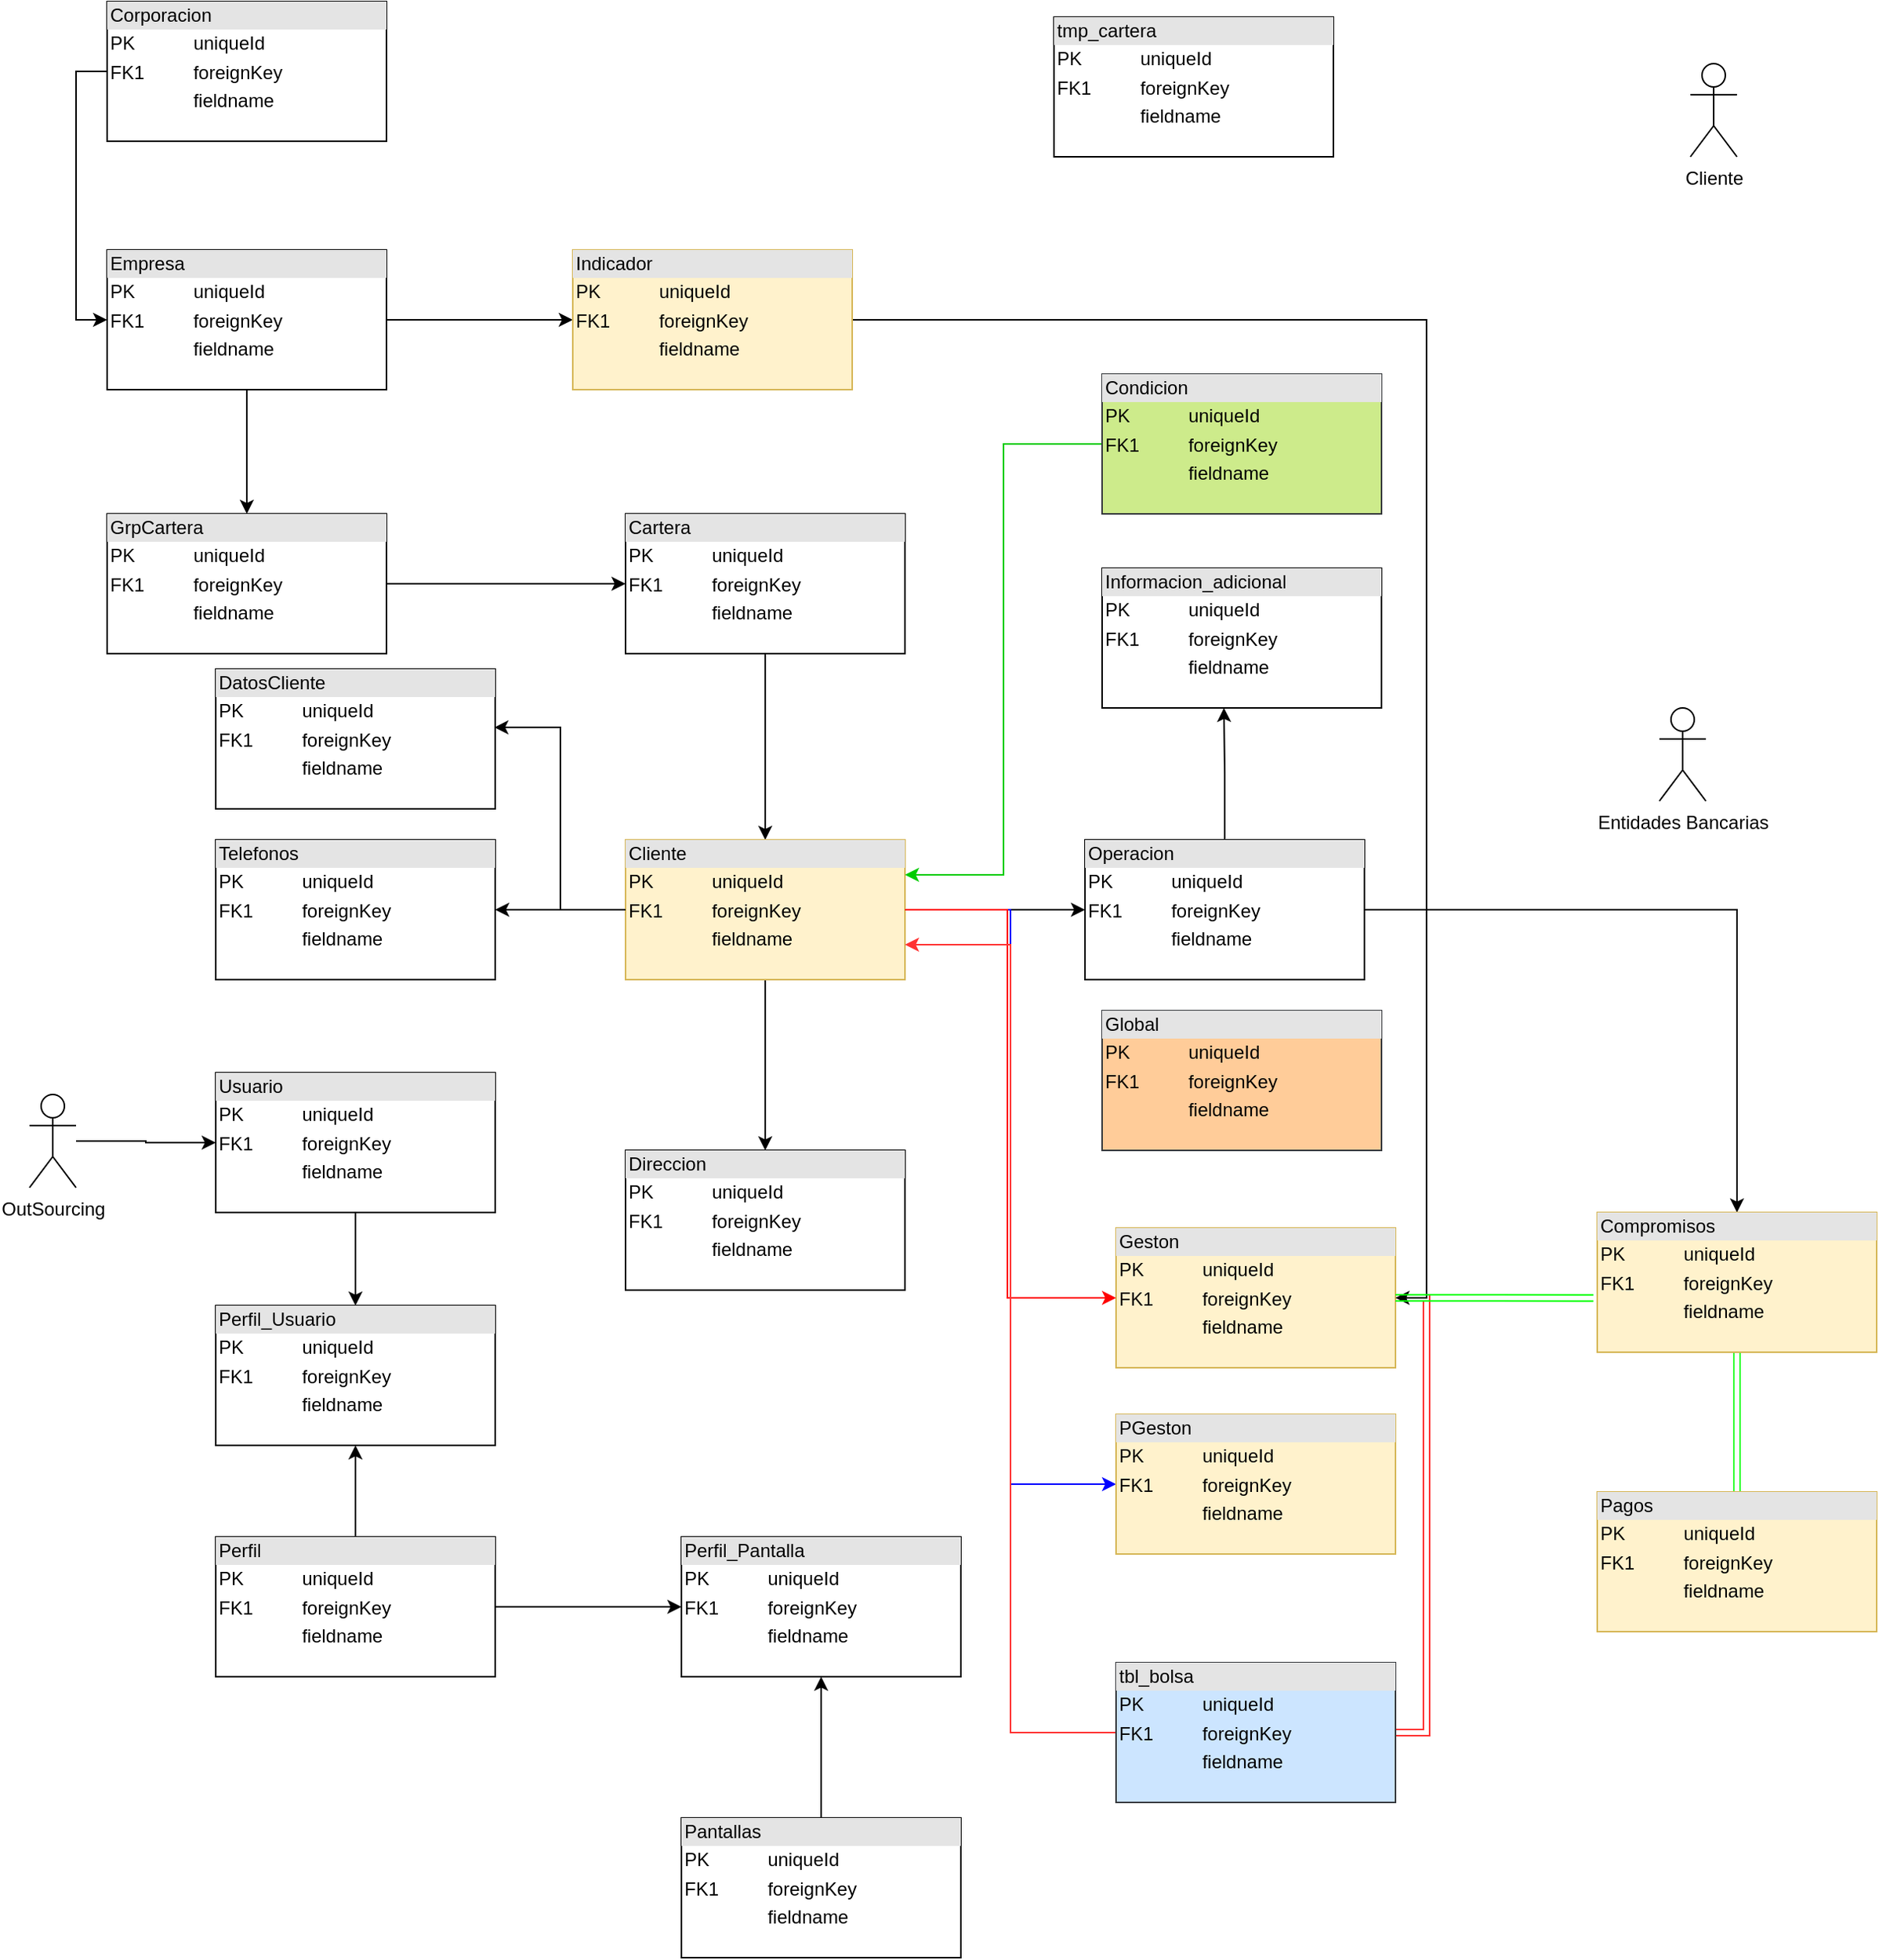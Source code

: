 <mxfile version="26.0.9">
  <diagram name="Página-1" id="UNjyCYZtDN3-aZsN56v5">
    <mxGraphModel dx="2333" dy="1611" grid="1" gridSize="10" guides="1" tooltips="1" connect="1" arrows="1" fold="1" page="1" pageScale="1" pageWidth="827" pageHeight="1169" math="0" shadow="0">
      <root>
        <mxCell id="0" />
        <mxCell id="1" parent="0" />
        <mxCell id="6O_i7i7EgVCc_vlucFcB-1" style="edgeStyle=orthogonalEdgeStyle;rounded=0;orthogonalLoop=1;jettySize=auto;html=1;entryX=0;entryY=0.5;entryDx=0;entryDy=0;" edge="1" parent="1" source="6O_i7i7EgVCc_vlucFcB-2" target="6O_i7i7EgVCc_vlucFcB-5">
          <mxGeometry relative="1" as="geometry">
            <Array as="points">
              <mxPoint x="60" y="175" />
              <mxPoint x="60" y="335" />
            </Array>
          </mxGeometry>
        </mxCell>
        <mxCell id="6O_i7i7EgVCc_vlucFcB-2" value="&lt;div style=&quot;box-sizing: border-box; width: 100%; background: rgb(228, 228, 228); padding: 2px;&quot;&gt;Corporacion&lt;/div&gt;&lt;table style=&quot;width:100%;font-size:1em;&quot; cellpadding=&quot;2&quot; cellspacing=&quot;0&quot;&gt;&lt;tbody&gt;&lt;tr&gt;&lt;td&gt;PK&lt;/td&gt;&lt;td&gt;uniqueId&lt;/td&gt;&lt;/tr&gt;&lt;tr&gt;&lt;td&gt;FK1&lt;/td&gt;&lt;td&gt;foreignKey&lt;/td&gt;&lt;/tr&gt;&lt;tr&gt;&lt;td&gt;&lt;/td&gt;&lt;td&gt;fieldname&lt;/td&gt;&lt;/tr&gt;&lt;/tbody&gt;&lt;/table&gt;" style="verticalAlign=top;align=left;overflow=fill;html=1;whiteSpace=wrap;" vertex="1" parent="1">
          <mxGeometry x="80" y="130" width="180" height="90" as="geometry" />
        </mxCell>
        <mxCell id="6O_i7i7EgVCc_vlucFcB-3" style="edgeStyle=orthogonalEdgeStyle;rounded=0;orthogonalLoop=1;jettySize=auto;html=1;" edge="1" parent="1" source="6O_i7i7EgVCc_vlucFcB-5" target="6O_i7i7EgVCc_vlucFcB-9">
          <mxGeometry relative="1" as="geometry" />
        </mxCell>
        <mxCell id="6O_i7i7EgVCc_vlucFcB-4" style="edgeStyle=orthogonalEdgeStyle;rounded=0;orthogonalLoop=1;jettySize=auto;html=1;entryX=0;entryY=0.5;entryDx=0;entryDy=0;" edge="1" parent="1" source="6O_i7i7EgVCc_vlucFcB-5" target="6O_i7i7EgVCc_vlucFcB-41">
          <mxGeometry relative="1" as="geometry" />
        </mxCell>
        <mxCell id="6O_i7i7EgVCc_vlucFcB-5" value="&lt;div style=&quot;box-sizing: border-box; width: 100%; background: rgb(228, 228, 228); padding: 2px;&quot;&gt;Empresa&lt;/div&gt;&lt;table style=&quot;width:100%;font-size:1em;&quot; cellpadding=&quot;2&quot; cellspacing=&quot;0&quot;&gt;&lt;tbody&gt;&lt;tr&gt;&lt;td&gt;PK&lt;/td&gt;&lt;td&gt;uniqueId&lt;/td&gt;&lt;/tr&gt;&lt;tr&gt;&lt;td&gt;FK1&lt;/td&gt;&lt;td&gt;foreignKey&lt;/td&gt;&lt;/tr&gt;&lt;tr&gt;&lt;td&gt;&lt;/td&gt;&lt;td&gt;fieldname&lt;/td&gt;&lt;/tr&gt;&lt;/tbody&gt;&lt;/table&gt;" style="verticalAlign=top;align=left;overflow=fill;html=1;whiteSpace=wrap;" vertex="1" parent="1">
          <mxGeometry x="80" y="290" width="180" height="90" as="geometry" />
        </mxCell>
        <mxCell id="6O_i7i7EgVCc_vlucFcB-6" style="edgeStyle=orthogonalEdgeStyle;rounded=0;orthogonalLoop=1;jettySize=auto;html=1;" edge="1" parent="1" source="6O_i7i7EgVCc_vlucFcB-7" target="6O_i7i7EgVCc_vlucFcB-14">
          <mxGeometry relative="1" as="geometry" />
        </mxCell>
        <mxCell id="6O_i7i7EgVCc_vlucFcB-7" value="&lt;div style=&quot;box-sizing: border-box; width: 100%; background: rgb(228, 228, 228); padding: 2px;&quot;&gt;Cartera&lt;/div&gt;&lt;table style=&quot;width:100%;font-size:1em;&quot; cellpadding=&quot;2&quot; cellspacing=&quot;0&quot;&gt;&lt;tbody&gt;&lt;tr&gt;&lt;td&gt;PK&lt;/td&gt;&lt;td&gt;uniqueId&lt;/td&gt;&lt;/tr&gt;&lt;tr&gt;&lt;td&gt;FK1&lt;/td&gt;&lt;td&gt;foreignKey&lt;/td&gt;&lt;/tr&gt;&lt;tr&gt;&lt;td&gt;&lt;/td&gt;&lt;td&gt;fieldname&lt;/td&gt;&lt;/tr&gt;&lt;/tbody&gt;&lt;/table&gt;" style="verticalAlign=top;align=left;overflow=fill;html=1;whiteSpace=wrap;" vertex="1" parent="1">
          <mxGeometry x="414" y="460" width="180" height="90" as="geometry" />
        </mxCell>
        <mxCell id="6O_i7i7EgVCc_vlucFcB-8" style="edgeStyle=orthogonalEdgeStyle;rounded=0;orthogonalLoop=1;jettySize=auto;html=1;entryX=0;entryY=0.5;entryDx=0;entryDy=0;" edge="1" parent="1" source="6O_i7i7EgVCc_vlucFcB-9" target="6O_i7i7EgVCc_vlucFcB-7">
          <mxGeometry relative="1" as="geometry" />
        </mxCell>
        <mxCell id="6O_i7i7EgVCc_vlucFcB-9" value="&lt;div style=&quot;box-sizing: border-box; width: 100%; background: rgb(228, 228, 228); padding: 2px;&quot;&gt;GrpCartera&lt;/div&gt;&lt;table style=&quot;width:100%;font-size:1em;&quot; cellpadding=&quot;2&quot; cellspacing=&quot;0&quot;&gt;&lt;tbody&gt;&lt;tr&gt;&lt;td&gt;PK&lt;/td&gt;&lt;td&gt;uniqueId&lt;/td&gt;&lt;/tr&gt;&lt;tr&gt;&lt;td&gt;FK1&lt;/td&gt;&lt;td&gt;foreignKey&lt;/td&gt;&lt;/tr&gt;&lt;tr&gt;&lt;td&gt;&lt;/td&gt;&lt;td&gt;fieldname&lt;/td&gt;&lt;/tr&gt;&lt;/tbody&gt;&lt;/table&gt;" style="verticalAlign=top;align=left;overflow=fill;html=1;whiteSpace=wrap;" vertex="1" parent="1">
          <mxGeometry x="80" y="460" width="180" height="90" as="geometry" />
        </mxCell>
        <mxCell id="6O_i7i7EgVCc_vlucFcB-10" style="edgeStyle=orthogonalEdgeStyle;rounded=0;orthogonalLoop=1;jettySize=auto;html=1;entryX=1;entryY=0.5;entryDx=0;entryDy=0;" edge="1" parent="1" source="6O_i7i7EgVCc_vlucFcB-14" target="6O_i7i7EgVCc_vlucFcB-17">
          <mxGeometry relative="1" as="geometry" />
        </mxCell>
        <mxCell id="6O_i7i7EgVCc_vlucFcB-11" style="edgeStyle=orthogonalEdgeStyle;rounded=0;orthogonalLoop=1;jettySize=auto;html=1;entryX=0;entryY=0.5;entryDx=0;entryDy=0;" edge="1" parent="1" source="6O_i7i7EgVCc_vlucFcB-14" target="6O_i7i7EgVCc_vlucFcB-16">
          <mxGeometry relative="1" as="geometry" />
        </mxCell>
        <mxCell id="6O_i7i7EgVCc_vlucFcB-12" style="edgeStyle=orthogonalEdgeStyle;rounded=0;orthogonalLoop=1;jettySize=auto;html=1;entryX=0.5;entryY=0;entryDx=0;entryDy=0;" edge="1" parent="1" source="6O_i7i7EgVCc_vlucFcB-14" target="6O_i7i7EgVCc_vlucFcB-18">
          <mxGeometry relative="1" as="geometry" />
        </mxCell>
        <mxCell id="6O_i7i7EgVCc_vlucFcB-13" style="edgeStyle=orthogonalEdgeStyle;rounded=0;orthogonalLoop=1;jettySize=auto;html=1;entryX=0;entryY=0.5;entryDx=0;entryDy=0;strokeColor=#0000FF;" edge="1" parent="1" source="6O_i7i7EgVCc_vlucFcB-14" target="6O_i7i7EgVCc_vlucFcB-49">
          <mxGeometry relative="1" as="geometry" />
        </mxCell>
        <mxCell id="6O_i7i7EgVCc_vlucFcB-14" value="&lt;div style=&quot;box-sizing: border-box; width: 100%; background: rgb(228, 228, 228); padding: 2px;&quot;&gt;Cliente&lt;/div&gt;&lt;table style=&quot;width:100%;font-size:1em;&quot; cellpadding=&quot;2&quot; cellspacing=&quot;0&quot;&gt;&lt;tbody&gt;&lt;tr&gt;&lt;td&gt;PK&lt;/td&gt;&lt;td&gt;uniqueId&lt;/td&gt;&lt;/tr&gt;&lt;tr&gt;&lt;td&gt;FK1&lt;/td&gt;&lt;td&gt;foreignKey&lt;/td&gt;&lt;/tr&gt;&lt;tr&gt;&lt;td&gt;&lt;/td&gt;&lt;td&gt;fieldname&lt;/td&gt;&lt;/tr&gt;&lt;/tbody&gt;&lt;/table&gt;" style="verticalAlign=top;align=left;overflow=fill;html=1;whiteSpace=wrap;fillColor=#fff2cc;strokeColor=#d6b656;" vertex="1" parent="1">
          <mxGeometry x="414" y="670" width="180" height="90" as="geometry" />
        </mxCell>
        <mxCell id="6O_i7i7EgVCc_vlucFcB-15" style="edgeStyle=orthogonalEdgeStyle;rounded=0;orthogonalLoop=1;jettySize=auto;html=1;entryX=0.5;entryY=0;entryDx=0;entryDy=0;" edge="1" parent="1" source="6O_i7i7EgVCc_vlucFcB-16" target="6O_i7i7EgVCc_vlucFcB-45">
          <mxGeometry relative="1" as="geometry" />
        </mxCell>
        <mxCell id="6O_i7i7EgVCc_vlucFcB-16" value="&lt;div style=&quot;box-sizing: border-box; width: 100%; background: rgb(228, 228, 228); padding: 2px;&quot;&gt;Operacion&lt;/div&gt;&lt;table style=&quot;width:100%;font-size:1em;&quot; cellpadding=&quot;2&quot; cellspacing=&quot;0&quot;&gt;&lt;tbody&gt;&lt;tr&gt;&lt;td&gt;PK&lt;/td&gt;&lt;td&gt;uniqueId&lt;/td&gt;&lt;/tr&gt;&lt;tr&gt;&lt;td&gt;FK1&lt;/td&gt;&lt;td&gt;foreignKey&lt;/td&gt;&lt;/tr&gt;&lt;tr&gt;&lt;td&gt;&lt;/td&gt;&lt;td&gt;fieldname&lt;/td&gt;&lt;/tr&gt;&lt;/tbody&gt;&lt;/table&gt;" style="verticalAlign=top;align=left;overflow=fill;html=1;whiteSpace=wrap;" vertex="1" parent="1">
          <mxGeometry x="710" y="670" width="180" height="90" as="geometry" />
        </mxCell>
        <mxCell id="6O_i7i7EgVCc_vlucFcB-17" value="&lt;div style=&quot;box-sizing: border-box; width: 100%; background: rgb(228, 228, 228); padding: 2px;&quot;&gt;Telefonos&lt;/div&gt;&lt;table style=&quot;width:100%;font-size:1em;&quot; cellpadding=&quot;2&quot; cellspacing=&quot;0&quot;&gt;&lt;tbody&gt;&lt;tr&gt;&lt;td&gt;PK&lt;/td&gt;&lt;td&gt;uniqueId&lt;/td&gt;&lt;/tr&gt;&lt;tr&gt;&lt;td&gt;FK1&lt;/td&gt;&lt;td&gt;foreignKey&lt;/td&gt;&lt;/tr&gt;&lt;tr&gt;&lt;td&gt;&lt;/td&gt;&lt;td&gt;fieldname&lt;/td&gt;&lt;/tr&gt;&lt;/tbody&gt;&lt;/table&gt;" style="verticalAlign=top;align=left;overflow=fill;html=1;whiteSpace=wrap;" vertex="1" parent="1">
          <mxGeometry x="150" y="670" width="180" height="90" as="geometry" />
        </mxCell>
        <mxCell id="6O_i7i7EgVCc_vlucFcB-18" value="&lt;div style=&quot;box-sizing: border-box; width: 100%; background: rgb(228, 228, 228); padding: 2px;&quot;&gt;Direccion&lt;/div&gt;&lt;table style=&quot;width:100%;font-size:1em;&quot; cellpadding=&quot;2&quot; cellspacing=&quot;0&quot;&gt;&lt;tbody&gt;&lt;tr&gt;&lt;td&gt;PK&lt;/td&gt;&lt;td&gt;uniqueId&lt;/td&gt;&lt;/tr&gt;&lt;tr&gt;&lt;td&gt;FK1&lt;/td&gt;&lt;td&gt;foreignKey&lt;/td&gt;&lt;/tr&gt;&lt;tr&gt;&lt;td&gt;&lt;/td&gt;&lt;td&gt;fieldname&lt;/td&gt;&lt;/tr&gt;&lt;/tbody&gt;&lt;/table&gt;" style="verticalAlign=top;align=left;overflow=fill;html=1;whiteSpace=wrap;" vertex="1" parent="1">
          <mxGeometry x="414" y="870" width="180" height="90" as="geometry" />
        </mxCell>
        <mxCell id="6O_i7i7EgVCc_vlucFcB-19" value="&lt;div style=&quot;box-sizing: border-box; width: 100%; background: rgb(228, 228, 228); padding: 2px;&quot;&gt;Informacion_adicional&lt;/div&gt;&lt;table style=&quot;width:100%;font-size:1em;&quot; cellpadding=&quot;2&quot; cellspacing=&quot;0&quot;&gt;&lt;tbody&gt;&lt;tr&gt;&lt;td&gt;PK&lt;/td&gt;&lt;td&gt;uniqueId&lt;/td&gt;&lt;/tr&gt;&lt;tr&gt;&lt;td&gt;FK1&lt;/td&gt;&lt;td&gt;foreignKey&lt;/td&gt;&lt;/tr&gt;&lt;tr&gt;&lt;td&gt;&lt;/td&gt;&lt;td&gt;fieldname&lt;/td&gt;&lt;/tr&gt;&lt;/tbody&gt;&lt;/table&gt;" style="verticalAlign=top;align=left;overflow=fill;html=1;whiteSpace=wrap;" vertex="1" parent="1">
          <mxGeometry x="721" y="495" width="180" height="90" as="geometry" />
        </mxCell>
        <mxCell id="6O_i7i7EgVCc_vlucFcB-20" style="edgeStyle=orthogonalEdgeStyle;rounded=0;orthogonalLoop=1;jettySize=auto;html=1;entryX=0.436;entryY=1;entryDx=0;entryDy=0;entryPerimeter=0;" edge="1" parent="1" source="6O_i7i7EgVCc_vlucFcB-16" target="6O_i7i7EgVCc_vlucFcB-19">
          <mxGeometry relative="1" as="geometry" />
        </mxCell>
        <mxCell id="6O_i7i7EgVCc_vlucFcB-21" value="&lt;div style=&quot;box-sizing: border-box; width: 100%; background: rgb(228, 228, 228); padding: 2px;&quot;&gt;DatosCliente&lt;/div&gt;&lt;table style=&quot;width:100%;font-size:1em;&quot; cellpadding=&quot;2&quot; cellspacing=&quot;0&quot;&gt;&lt;tbody&gt;&lt;tr&gt;&lt;td&gt;PK&lt;/td&gt;&lt;td&gt;uniqueId&lt;/td&gt;&lt;/tr&gt;&lt;tr&gt;&lt;td&gt;FK1&lt;/td&gt;&lt;td&gt;foreignKey&lt;/td&gt;&lt;/tr&gt;&lt;tr&gt;&lt;td&gt;&lt;/td&gt;&lt;td&gt;fieldname&lt;/td&gt;&lt;/tr&gt;&lt;/tbody&gt;&lt;/table&gt;" style="verticalAlign=top;align=left;overflow=fill;html=1;whiteSpace=wrap;" vertex="1" parent="1">
          <mxGeometry x="150" y="560" width="180" height="90" as="geometry" />
        </mxCell>
        <mxCell id="6O_i7i7EgVCc_vlucFcB-22" style="edgeStyle=orthogonalEdgeStyle;rounded=0;orthogonalLoop=1;jettySize=auto;html=1;entryX=0.997;entryY=0.417;entryDx=0;entryDy=0;entryPerimeter=0;" edge="1" parent="1" source="6O_i7i7EgVCc_vlucFcB-14" target="6O_i7i7EgVCc_vlucFcB-21">
          <mxGeometry relative="1" as="geometry" />
        </mxCell>
        <mxCell id="6O_i7i7EgVCc_vlucFcB-23" value="Cliente" style="shape=umlActor;verticalLabelPosition=bottom;verticalAlign=top;html=1;" vertex="1" parent="1">
          <mxGeometry x="1100" y="170" width="30" height="60" as="geometry" />
        </mxCell>
        <mxCell id="6O_i7i7EgVCc_vlucFcB-24" style="edgeStyle=orthogonalEdgeStyle;rounded=0;orthogonalLoop=1;jettySize=auto;html=1;entryX=0;entryY=0.5;entryDx=0;entryDy=0;" edge="1" parent="1" source="6O_i7i7EgVCc_vlucFcB-25" target="6O_i7i7EgVCc_vlucFcB-28">
          <mxGeometry relative="1" as="geometry" />
        </mxCell>
        <mxCell id="6O_i7i7EgVCc_vlucFcB-25" value="OutSourcing" style="shape=umlActor;verticalLabelPosition=bottom;verticalAlign=top;html=1;" vertex="1" parent="1">
          <mxGeometry x="30" y="834" width="30" height="60" as="geometry" />
        </mxCell>
        <mxCell id="6O_i7i7EgVCc_vlucFcB-26" value="Entidades Bancarias" style="shape=umlActor;verticalLabelPosition=bottom;verticalAlign=top;html=1;" vertex="1" parent="1">
          <mxGeometry x="1080" y="585" width="30" height="60" as="geometry" />
        </mxCell>
        <mxCell id="6O_i7i7EgVCc_vlucFcB-27" style="edgeStyle=orthogonalEdgeStyle;rounded=0;orthogonalLoop=1;jettySize=auto;html=1;entryX=0.5;entryY=0;entryDx=0;entryDy=0;" edge="1" parent="1" source="6O_i7i7EgVCc_vlucFcB-28" target="6O_i7i7EgVCc_vlucFcB-32">
          <mxGeometry relative="1" as="geometry" />
        </mxCell>
        <mxCell id="6O_i7i7EgVCc_vlucFcB-28" value="&lt;div style=&quot;box-sizing: border-box; width: 100%; background: rgb(228, 228, 228); padding: 2px;&quot;&gt;Usuario&lt;/div&gt;&lt;table style=&quot;width:100%;font-size:1em;&quot; cellpadding=&quot;2&quot; cellspacing=&quot;0&quot;&gt;&lt;tbody&gt;&lt;tr&gt;&lt;td&gt;PK&lt;/td&gt;&lt;td&gt;uniqueId&lt;/td&gt;&lt;/tr&gt;&lt;tr&gt;&lt;td&gt;FK1&lt;/td&gt;&lt;td&gt;foreignKey&lt;/td&gt;&lt;/tr&gt;&lt;tr&gt;&lt;td&gt;&lt;/td&gt;&lt;td&gt;fieldname&lt;/td&gt;&lt;/tr&gt;&lt;/tbody&gt;&lt;/table&gt;" style="verticalAlign=top;align=left;overflow=fill;html=1;whiteSpace=wrap;" vertex="1" parent="1">
          <mxGeometry x="150" y="820" width="180" height="90" as="geometry" />
        </mxCell>
        <mxCell id="6O_i7i7EgVCc_vlucFcB-29" style="edgeStyle=orthogonalEdgeStyle;rounded=0;orthogonalLoop=1;jettySize=auto;html=1;" edge="1" parent="1" source="6O_i7i7EgVCc_vlucFcB-31" target="6O_i7i7EgVCc_vlucFcB-32">
          <mxGeometry relative="1" as="geometry" />
        </mxCell>
        <mxCell id="6O_i7i7EgVCc_vlucFcB-30" style="edgeStyle=orthogonalEdgeStyle;rounded=0;orthogonalLoop=1;jettySize=auto;html=1;entryX=0;entryY=0.5;entryDx=0;entryDy=0;" edge="1" parent="1" source="6O_i7i7EgVCc_vlucFcB-31" target="6O_i7i7EgVCc_vlucFcB-35">
          <mxGeometry relative="1" as="geometry" />
        </mxCell>
        <mxCell id="6O_i7i7EgVCc_vlucFcB-31" value="&lt;div style=&quot;box-sizing: border-box; width: 100%; background: rgb(228, 228, 228); padding: 2px;&quot;&gt;Perfil&lt;/div&gt;&lt;table style=&quot;width:100%;font-size:1em;&quot; cellpadding=&quot;2&quot; cellspacing=&quot;0&quot;&gt;&lt;tbody&gt;&lt;tr&gt;&lt;td&gt;PK&lt;/td&gt;&lt;td&gt;uniqueId&lt;/td&gt;&lt;/tr&gt;&lt;tr&gt;&lt;td&gt;FK1&lt;/td&gt;&lt;td&gt;foreignKey&lt;/td&gt;&lt;/tr&gt;&lt;tr&gt;&lt;td&gt;&lt;/td&gt;&lt;td&gt;fieldname&lt;/td&gt;&lt;/tr&gt;&lt;/tbody&gt;&lt;/table&gt;" style="verticalAlign=top;align=left;overflow=fill;html=1;whiteSpace=wrap;" vertex="1" parent="1">
          <mxGeometry x="150" y="1119" width="180" height="90" as="geometry" />
        </mxCell>
        <mxCell id="6O_i7i7EgVCc_vlucFcB-32" value="&lt;div style=&quot;box-sizing: border-box; width: 100%; background: rgb(228, 228, 228); padding: 2px;&quot;&gt;Perfil_Usuario&lt;/div&gt;&lt;table style=&quot;width:100%;font-size:1em;&quot; cellpadding=&quot;2&quot; cellspacing=&quot;0&quot;&gt;&lt;tbody&gt;&lt;tr&gt;&lt;td&gt;PK&lt;/td&gt;&lt;td&gt;uniqueId&lt;/td&gt;&lt;/tr&gt;&lt;tr&gt;&lt;td&gt;FK1&lt;/td&gt;&lt;td&gt;foreignKey&lt;/td&gt;&lt;/tr&gt;&lt;tr&gt;&lt;td&gt;&lt;/td&gt;&lt;td&gt;fieldname&lt;/td&gt;&lt;/tr&gt;&lt;/tbody&gt;&lt;/table&gt;" style="verticalAlign=top;align=left;overflow=fill;html=1;whiteSpace=wrap;" vertex="1" parent="1">
          <mxGeometry x="150" y="970" width="180" height="90" as="geometry" />
        </mxCell>
        <mxCell id="6O_i7i7EgVCc_vlucFcB-33" style="edgeStyle=orthogonalEdgeStyle;rounded=0;orthogonalLoop=1;jettySize=auto;html=1;entryX=0.5;entryY=1;entryDx=0;entryDy=0;" edge="1" parent="1" source="6O_i7i7EgVCc_vlucFcB-34" target="6O_i7i7EgVCc_vlucFcB-35">
          <mxGeometry relative="1" as="geometry" />
        </mxCell>
        <mxCell id="6O_i7i7EgVCc_vlucFcB-34" value="&lt;div style=&quot;box-sizing: border-box; width: 100%; background: rgb(228, 228, 228); padding: 2px;&quot;&gt;Pantallas&lt;/div&gt;&lt;table style=&quot;width:100%;font-size:1em;&quot; cellpadding=&quot;2&quot; cellspacing=&quot;0&quot;&gt;&lt;tbody&gt;&lt;tr&gt;&lt;td&gt;PK&lt;/td&gt;&lt;td&gt;uniqueId&lt;/td&gt;&lt;/tr&gt;&lt;tr&gt;&lt;td&gt;FK1&lt;/td&gt;&lt;td&gt;foreignKey&lt;/td&gt;&lt;/tr&gt;&lt;tr&gt;&lt;td&gt;&lt;/td&gt;&lt;td&gt;fieldname&lt;/td&gt;&lt;/tr&gt;&lt;/tbody&gt;&lt;/table&gt;" style="verticalAlign=top;align=left;overflow=fill;html=1;whiteSpace=wrap;" vertex="1" parent="1">
          <mxGeometry x="450" y="1300" width="180" height="90" as="geometry" />
        </mxCell>
        <mxCell id="6O_i7i7EgVCc_vlucFcB-35" value="&lt;div style=&quot;box-sizing: border-box; width: 100%; background: rgb(228, 228, 228); padding: 2px;&quot;&gt;Perfil_Pantalla&lt;/div&gt;&lt;table style=&quot;width:100%;font-size:1em;&quot; cellpadding=&quot;2&quot; cellspacing=&quot;0&quot;&gt;&lt;tbody&gt;&lt;tr&gt;&lt;td&gt;PK&lt;/td&gt;&lt;td&gt;uniqueId&lt;/td&gt;&lt;/tr&gt;&lt;tr&gt;&lt;td&gt;FK1&lt;/td&gt;&lt;td&gt;foreignKey&lt;/td&gt;&lt;/tr&gt;&lt;tr&gt;&lt;td&gt;&lt;/td&gt;&lt;td&gt;fieldname&lt;/td&gt;&lt;/tr&gt;&lt;/tbody&gt;&lt;/table&gt;" style="verticalAlign=top;align=left;overflow=fill;html=1;whiteSpace=wrap;" vertex="1" parent="1">
          <mxGeometry x="450" y="1119" width="180" height="90" as="geometry" />
        </mxCell>
        <mxCell id="6O_i7i7EgVCc_vlucFcB-36" style="edgeStyle=orthogonalEdgeStyle;rounded=0;orthogonalLoop=1;jettySize=auto;html=1;entryX=1;entryY=0.5;entryDx=0;entryDy=0;shape=link;strokeColor=#FF3333;" edge="1" parent="1" source="6O_i7i7EgVCc_vlucFcB-37" target="6O_i7i7EgVCc_vlucFcB-51">
          <mxGeometry relative="1" as="geometry">
            <Array as="points">
              <mxPoint x="930" y="965" />
              <mxPoint x="930" y="1245" />
            </Array>
          </mxGeometry>
        </mxCell>
        <mxCell id="6O_i7i7EgVCc_vlucFcB-37" value="&lt;div style=&quot;box-sizing: border-box; width: 100%; background: rgb(228, 228, 228); padding: 2px;&quot;&gt;Geston&lt;/div&gt;&lt;table style=&quot;width:100%;font-size:1em;&quot; cellpadding=&quot;2&quot; cellspacing=&quot;0&quot;&gt;&lt;tbody&gt;&lt;tr&gt;&lt;td&gt;PK&lt;/td&gt;&lt;td&gt;uniqueId&lt;/td&gt;&lt;/tr&gt;&lt;tr&gt;&lt;td&gt;FK1&lt;/td&gt;&lt;td&gt;foreignKey&lt;/td&gt;&lt;/tr&gt;&lt;tr&gt;&lt;td&gt;&lt;/td&gt;&lt;td&gt;fieldname&lt;/td&gt;&lt;/tr&gt;&lt;/tbody&gt;&lt;/table&gt;" style="verticalAlign=top;align=left;overflow=fill;html=1;whiteSpace=wrap;fillColor=#fff2cc;strokeColor=#d6b656;" vertex="1" parent="1">
          <mxGeometry x="730" y="920" width="180" height="90" as="geometry" />
        </mxCell>
        <mxCell id="6O_i7i7EgVCc_vlucFcB-38" style="edgeStyle=orthogonalEdgeStyle;rounded=0;orthogonalLoop=1;jettySize=auto;html=1;strokeColor=#FF0000;" edge="1" parent="1" source="6O_i7i7EgVCc_vlucFcB-14" target="6O_i7i7EgVCc_vlucFcB-37">
          <mxGeometry relative="1" as="geometry">
            <Array as="points">
              <mxPoint x="660" y="715" />
              <mxPoint x="660" y="965" />
            </Array>
          </mxGeometry>
        </mxCell>
        <mxCell id="6O_i7i7EgVCc_vlucFcB-39" value="&lt;div style=&quot;box-sizing: border-box; width: 100%; background: rgb(228, 228, 228); padding: 2px;&quot;&gt;Global&lt;/div&gt;&lt;table style=&quot;width:100%;font-size:1em;&quot; cellpadding=&quot;2&quot; cellspacing=&quot;0&quot;&gt;&lt;tbody&gt;&lt;tr&gt;&lt;td&gt;PK&lt;/td&gt;&lt;td&gt;uniqueId&lt;/td&gt;&lt;/tr&gt;&lt;tr&gt;&lt;td&gt;FK1&lt;/td&gt;&lt;td&gt;foreignKey&lt;/td&gt;&lt;/tr&gt;&lt;tr&gt;&lt;td&gt;&lt;/td&gt;&lt;td&gt;fieldname&lt;/td&gt;&lt;/tr&gt;&lt;/tbody&gt;&lt;/table&gt;" style="verticalAlign=top;align=left;overflow=fill;html=1;whiteSpace=wrap;fillColor=#ffcc99;strokeColor=#36393d;" vertex="1" parent="1">
          <mxGeometry x="721" y="780" width="180" height="90" as="geometry" />
        </mxCell>
        <mxCell id="6O_i7i7EgVCc_vlucFcB-40" style="edgeStyle=orthogonalEdgeStyle;rounded=0;orthogonalLoop=1;jettySize=auto;html=1;entryX=1;entryY=0.5;entryDx=0;entryDy=0;" edge="1" parent="1" source="6O_i7i7EgVCc_vlucFcB-41" target="6O_i7i7EgVCc_vlucFcB-37">
          <mxGeometry relative="1" as="geometry" />
        </mxCell>
        <mxCell id="6O_i7i7EgVCc_vlucFcB-41" value="&lt;div style=&quot;box-sizing: border-box; width: 100%; background: rgb(228, 228, 228); padding: 2px;&quot;&gt;Indicador&lt;/div&gt;&lt;table style=&quot;width:100%;font-size:1em;&quot; cellpadding=&quot;2&quot; cellspacing=&quot;0&quot;&gt;&lt;tbody&gt;&lt;tr&gt;&lt;td&gt;PK&lt;/td&gt;&lt;td&gt;uniqueId&lt;/td&gt;&lt;/tr&gt;&lt;tr&gt;&lt;td&gt;FK1&lt;/td&gt;&lt;td&gt;foreignKey&lt;/td&gt;&lt;/tr&gt;&lt;tr&gt;&lt;td&gt;&lt;/td&gt;&lt;td&gt;fieldname&lt;/td&gt;&lt;/tr&gt;&lt;/tbody&gt;&lt;/table&gt;" style="verticalAlign=top;align=left;overflow=fill;html=1;whiteSpace=wrap;fillColor=#fff2cc;strokeColor=#d6b656;" vertex="1" parent="1">
          <mxGeometry x="380" y="290" width="180" height="90" as="geometry" />
        </mxCell>
        <mxCell id="6O_i7i7EgVCc_vlucFcB-42" style="edgeStyle=orthogonalEdgeStyle;rounded=0;orthogonalLoop=1;jettySize=auto;html=1;entryX=1;entryY=0.25;entryDx=0;entryDy=0;strokeColor=#00CC00;" edge="1" parent="1" source="6O_i7i7EgVCc_vlucFcB-43" target="6O_i7i7EgVCc_vlucFcB-14">
          <mxGeometry relative="1" as="geometry" />
        </mxCell>
        <mxCell id="6O_i7i7EgVCc_vlucFcB-43" value="&lt;div style=&quot;box-sizing: border-box; width: 100%; background: rgb(228, 228, 228); padding: 2px;&quot;&gt;Condicion&lt;/div&gt;&lt;table style=&quot;width:100%;font-size:1em;&quot; cellpadding=&quot;2&quot; cellspacing=&quot;0&quot;&gt;&lt;tbody&gt;&lt;tr&gt;&lt;td&gt;PK&lt;/td&gt;&lt;td&gt;uniqueId&lt;/td&gt;&lt;/tr&gt;&lt;tr&gt;&lt;td&gt;FK1&lt;/td&gt;&lt;td&gt;foreignKey&lt;/td&gt;&lt;/tr&gt;&lt;tr&gt;&lt;td&gt;&lt;/td&gt;&lt;td&gt;fieldname&lt;/td&gt;&lt;/tr&gt;&lt;/tbody&gt;&lt;/table&gt;" style="verticalAlign=top;align=left;overflow=fill;html=1;whiteSpace=wrap;fillColor=#cdeb8b;strokeColor=#36393d;" vertex="1" parent="1">
          <mxGeometry x="721" y="370" width="180" height="90" as="geometry" />
        </mxCell>
        <mxCell id="6O_i7i7EgVCc_vlucFcB-44" style="edgeStyle=orthogonalEdgeStyle;rounded=0;orthogonalLoop=1;jettySize=auto;html=1;entryX=0.5;entryY=0;entryDx=0;entryDy=0;shape=link;strokeColor=#33FF33;" edge="1" parent="1" source="6O_i7i7EgVCc_vlucFcB-45" target="6O_i7i7EgVCc_vlucFcB-47">
          <mxGeometry relative="1" as="geometry" />
        </mxCell>
        <mxCell id="6O_i7i7EgVCc_vlucFcB-45" value="&lt;div style=&quot;box-sizing: border-box; width: 100%; background: rgb(228, 228, 228); padding: 2px;&quot;&gt;Compromisos&lt;/div&gt;&lt;table style=&quot;width:100%;font-size:1em;&quot; cellpadding=&quot;2&quot; cellspacing=&quot;0&quot;&gt;&lt;tbody&gt;&lt;tr&gt;&lt;td&gt;PK&lt;/td&gt;&lt;td&gt;uniqueId&lt;/td&gt;&lt;/tr&gt;&lt;tr&gt;&lt;td&gt;FK1&lt;/td&gt;&lt;td&gt;foreignKey&lt;/td&gt;&lt;/tr&gt;&lt;tr&gt;&lt;td&gt;&lt;/td&gt;&lt;td&gt;fieldname&lt;/td&gt;&lt;/tr&gt;&lt;/tbody&gt;&lt;/table&gt;" style="verticalAlign=top;align=left;overflow=fill;html=1;whiteSpace=wrap;fillColor=#fff2cc;strokeColor=#d6b656;" vertex="1" parent="1">
          <mxGeometry x="1040" y="910" width="180" height="90" as="geometry" />
        </mxCell>
        <mxCell id="6O_i7i7EgVCc_vlucFcB-46" style="edgeStyle=orthogonalEdgeStyle;rounded=0;orthogonalLoop=1;jettySize=auto;html=1;entryX=-0.014;entryY=0.612;entryDx=0;entryDy=0;entryPerimeter=0;shape=link;fillColor=#cdeb8b;strokeColor=#00FF00;" edge="1" parent="1" source="6O_i7i7EgVCc_vlucFcB-37" target="6O_i7i7EgVCc_vlucFcB-45">
          <mxGeometry relative="1" as="geometry" />
        </mxCell>
        <mxCell id="6O_i7i7EgVCc_vlucFcB-47" value="&lt;div style=&quot;box-sizing: border-box; width: 100%; background: rgb(228, 228, 228); padding: 2px;&quot;&gt;Pagos&lt;/div&gt;&lt;table style=&quot;width:100%;font-size:1em;&quot; cellpadding=&quot;2&quot; cellspacing=&quot;0&quot;&gt;&lt;tbody&gt;&lt;tr&gt;&lt;td&gt;PK&lt;/td&gt;&lt;td&gt;uniqueId&lt;/td&gt;&lt;/tr&gt;&lt;tr&gt;&lt;td&gt;FK1&lt;/td&gt;&lt;td&gt;foreignKey&lt;/td&gt;&lt;/tr&gt;&lt;tr&gt;&lt;td&gt;&lt;/td&gt;&lt;td&gt;fieldname&lt;/td&gt;&lt;/tr&gt;&lt;/tbody&gt;&lt;/table&gt;" style="verticalAlign=top;align=left;overflow=fill;html=1;whiteSpace=wrap;fillColor=#fff2cc;strokeColor=#d6b656;" vertex="1" parent="1">
          <mxGeometry x="1040" y="1090" width="180" height="90" as="geometry" />
        </mxCell>
        <mxCell id="6O_i7i7EgVCc_vlucFcB-48" value="&lt;div style=&quot;box-sizing: border-box; width: 100%; background: rgb(228, 228, 228); padding: 2px;&quot;&gt;tmp_cartera&lt;/div&gt;&lt;table style=&quot;width:100%;font-size:1em;&quot; cellpadding=&quot;2&quot; cellspacing=&quot;0&quot;&gt;&lt;tbody&gt;&lt;tr&gt;&lt;td&gt;PK&lt;/td&gt;&lt;td&gt;uniqueId&lt;/td&gt;&lt;/tr&gt;&lt;tr&gt;&lt;td&gt;FK1&lt;/td&gt;&lt;td&gt;foreignKey&lt;/td&gt;&lt;/tr&gt;&lt;tr&gt;&lt;td&gt;&lt;/td&gt;&lt;td&gt;fieldname&lt;/td&gt;&lt;/tr&gt;&lt;/tbody&gt;&lt;/table&gt;" style="verticalAlign=top;align=left;overflow=fill;html=1;whiteSpace=wrap;" vertex="1" parent="1">
          <mxGeometry x="690" y="140" width="180" height="90" as="geometry" />
        </mxCell>
        <mxCell id="6O_i7i7EgVCc_vlucFcB-49" value="&lt;div style=&quot;box-sizing: border-box; width: 100%; background: rgb(228, 228, 228); padding: 2px;&quot;&gt;PGeston&lt;/div&gt;&lt;table style=&quot;width:100%;font-size:1em;&quot; cellpadding=&quot;2&quot; cellspacing=&quot;0&quot;&gt;&lt;tbody&gt;&lt;tr&gt;&lt;td&gt;PK&lt;/td&gt;&lt;td&gt;uniqueId&lt;/td&gt;&lt;/tr&gt;&lt;tr&gt;&lt;td&gt;FK1&lt;/td&gt;&lt;td&gt;foreignKey&lt;/td&gt;&lt;/tr&gt;&lt;tr&gt;&lt;td&gt;&lt;/td&gt;&lt;td&gt;fieldname&lt;/td&gt;&lt;/tr&gt;&lt;/tbody&gt;&lt;/table&gt;" style="verticalAlign=top;align=left;overflow=fill;html=1;whiteSpace=wrap;fillColor=#fff2cc;strokeColor=#d6b656;" vertex="1" parent="1">
          <mxGeometry x="730" y="1040" width="180" height="90" as="geometry" />
        </mxCell>
        <mxCell id="6O_i7i7EgVCc_vlucFcB-50" style="edgeStyle=orthogonalEdgeStyle;rounded=0;orthogonalLoop=1;jettySize=auto;html=1;entryX=1;entryY=0.75;entryDx=0;entryDy=0;strokeColor=#FF3333;" edge="1" parent="1" source="6O_i7i7EgVCc_vlucFcB-51" target="6O_i7i7EgVCc_vlucFcB-14">
          <mxGeometry relative="1" as="geometry" />
        </mxCell>
        <mxCell id="6O_i7i7EgVCc_vlucFcB-51" value="&lt;div style=&quot;box-sizing: border-box; width: 100%; background: rgb(228, 228, 228); padding: 2px;&quot;&gt;tbl_bolsa&lt;/div&gt;&lt;table style=&quot;width:100%;font-size:1em;&quot; cellpadding=&quot;2&quot; cellspacing=&quot;0&quot;&gt;&lt;tbody&gt;&lt;tr&gt;&lt;td&gt;PK&lt;/td&gt;&lt;td&gt;uniqueId&lt;/td&gt;&lt;/tr&gt;&lt;tr&gt;&lt;td&gt;FK1&lt;/td&gt;&lt;td&gt;foreignKey&lt;/td&gt;&lt;/tr&gt;&lt;tr&gt;&lt;td&gt;&lt;/td&gt;&lt;td&gt;fieldname&lt;/td&gt;&lt;/tr&gt;&lt;/tbody&gt;&lt;/table&gt;" style="verticalAlign=top;align=left;overflow=fill;html=1;whiteSpace=wrap;fillColor=#cce5ff;strokeColor=#36393d;" vertex="1" parent="1">
          <mxGeometry x="730" y="1200" width="180" height="90" as="geometry" />
        </mxCell>
      </root>
    </mxGraphModel>
  </diagram>
</mxfile>
